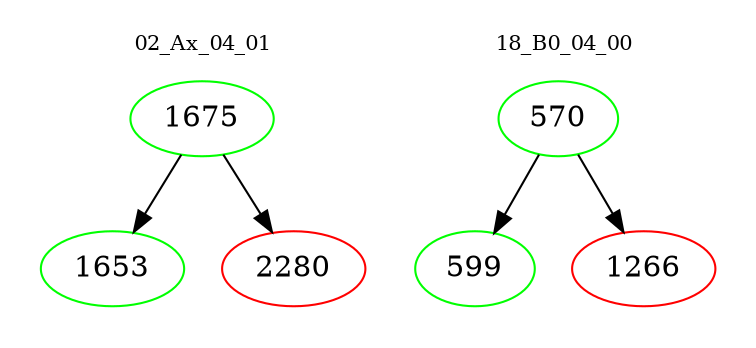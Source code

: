 digraph{
subgraph cluster_0 {
color = white
label = "02_Ax_04_01";
fontsize=10;
T0_1675 [label="1675", color="green"]
T0_1675 -> T0_1653 [color="black"]
T0_1653 [label="1653", color="green"]
T0_1675 -> T0_2280 [color="black"]
T0_2280 [label="2280", color="red"]
}
subgraph cluster_1 {
color = white
label = "18_B0_04_00";
fontsize=10;
T1_570 [label="570", color="green"]
T1_570 -> T1_599 [color="black"]
T1_599 [label="599", color="green"]
T1_570 -> T1_1266 [color="black"]
T1_1266 [label="1266", color="red"]
}
}
